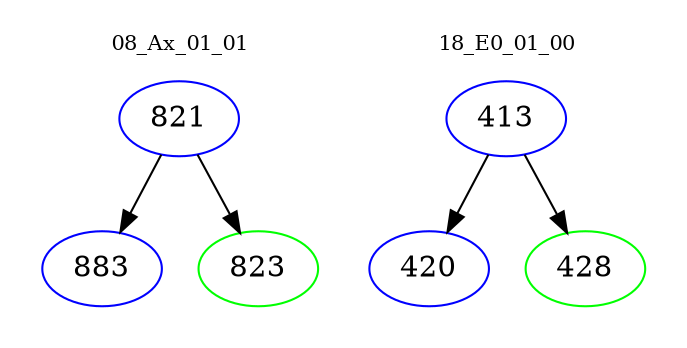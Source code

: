 digraph{
subgraph cluster_0 {
color = white
label = "08_Ax_01_01";
fontsize=10;
T0_821 [label="821", color="blue"]
T0_821 -> T0_883 [color="black"]
T0_883 [label="883", color="blue"]
T0_821 -> T0_823 [color="black"]
T0_823 [label="823", color="green"]
}
subgraph cluster_1 {
color = white
label = "18_E0_01_00";
fontsize=10;
T1_413 [label="413", color="blue"]
T1_413 -> T1_420 [color="black"]
T1_420 [label="420", color="blue"]
T1_413 -> T1_428 [color="black"]
T1_428 [label="428", color="green"]
}
}
